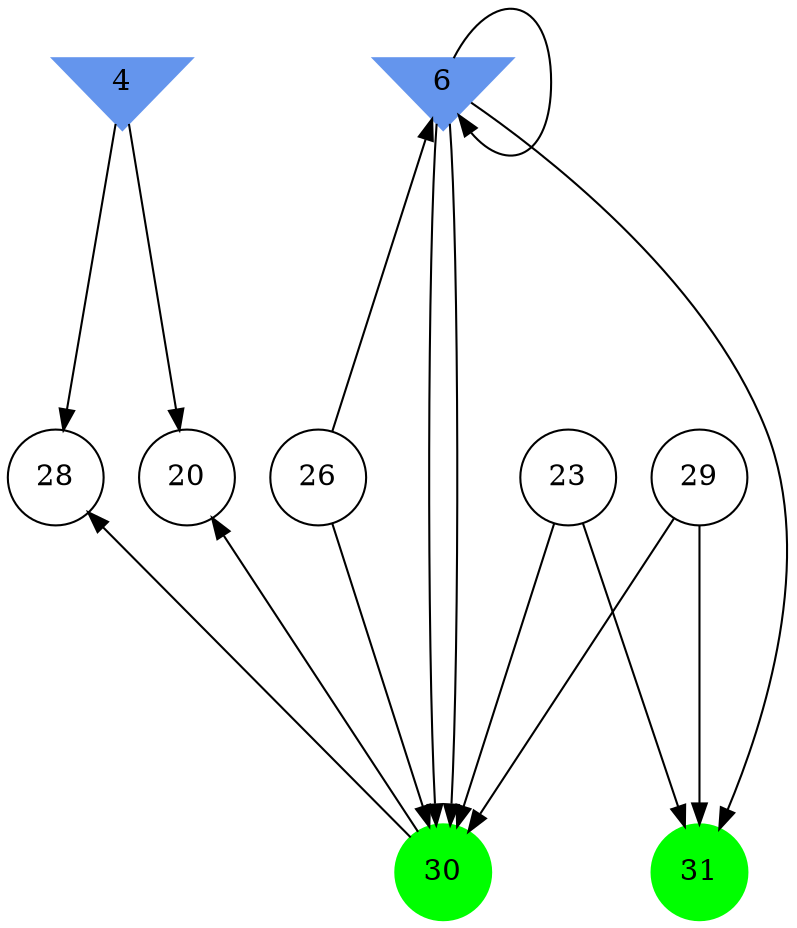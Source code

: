 digraph brain {
	ranksep=2.0;
	4 [shape=invtriangle,style=filled,color=cornflowerblue];
	6 [shape=invtriangle,style=filled,color=cornflowerblue];
	20 [shape=circle,color=black];
	23 [shape=circle,color=black];
	26 [shape=circle,color=black];
	28 [shape=circle,color=black];
	29 [shape=circle,color=black];
	30 [shape=circle,style=filled,color=green];
	31 [shape=circle,style=filled,color=green];
	30	->	20;
	30	->	28;
	4	->	20;
	4	->	28;
	6	->	6;
	6	->	30;
	26	->	6;
	26	->	30;
	6	->	31;
	6	->	30;
	29	->	31;
	29	->	30;
	23	->	31;
	23	->	30;
	{ rank=same; 4; 6; }
	{ rank=same; 20; 23; 26; 28; 29; }
	{ rank=same; 30; 31; }
}
